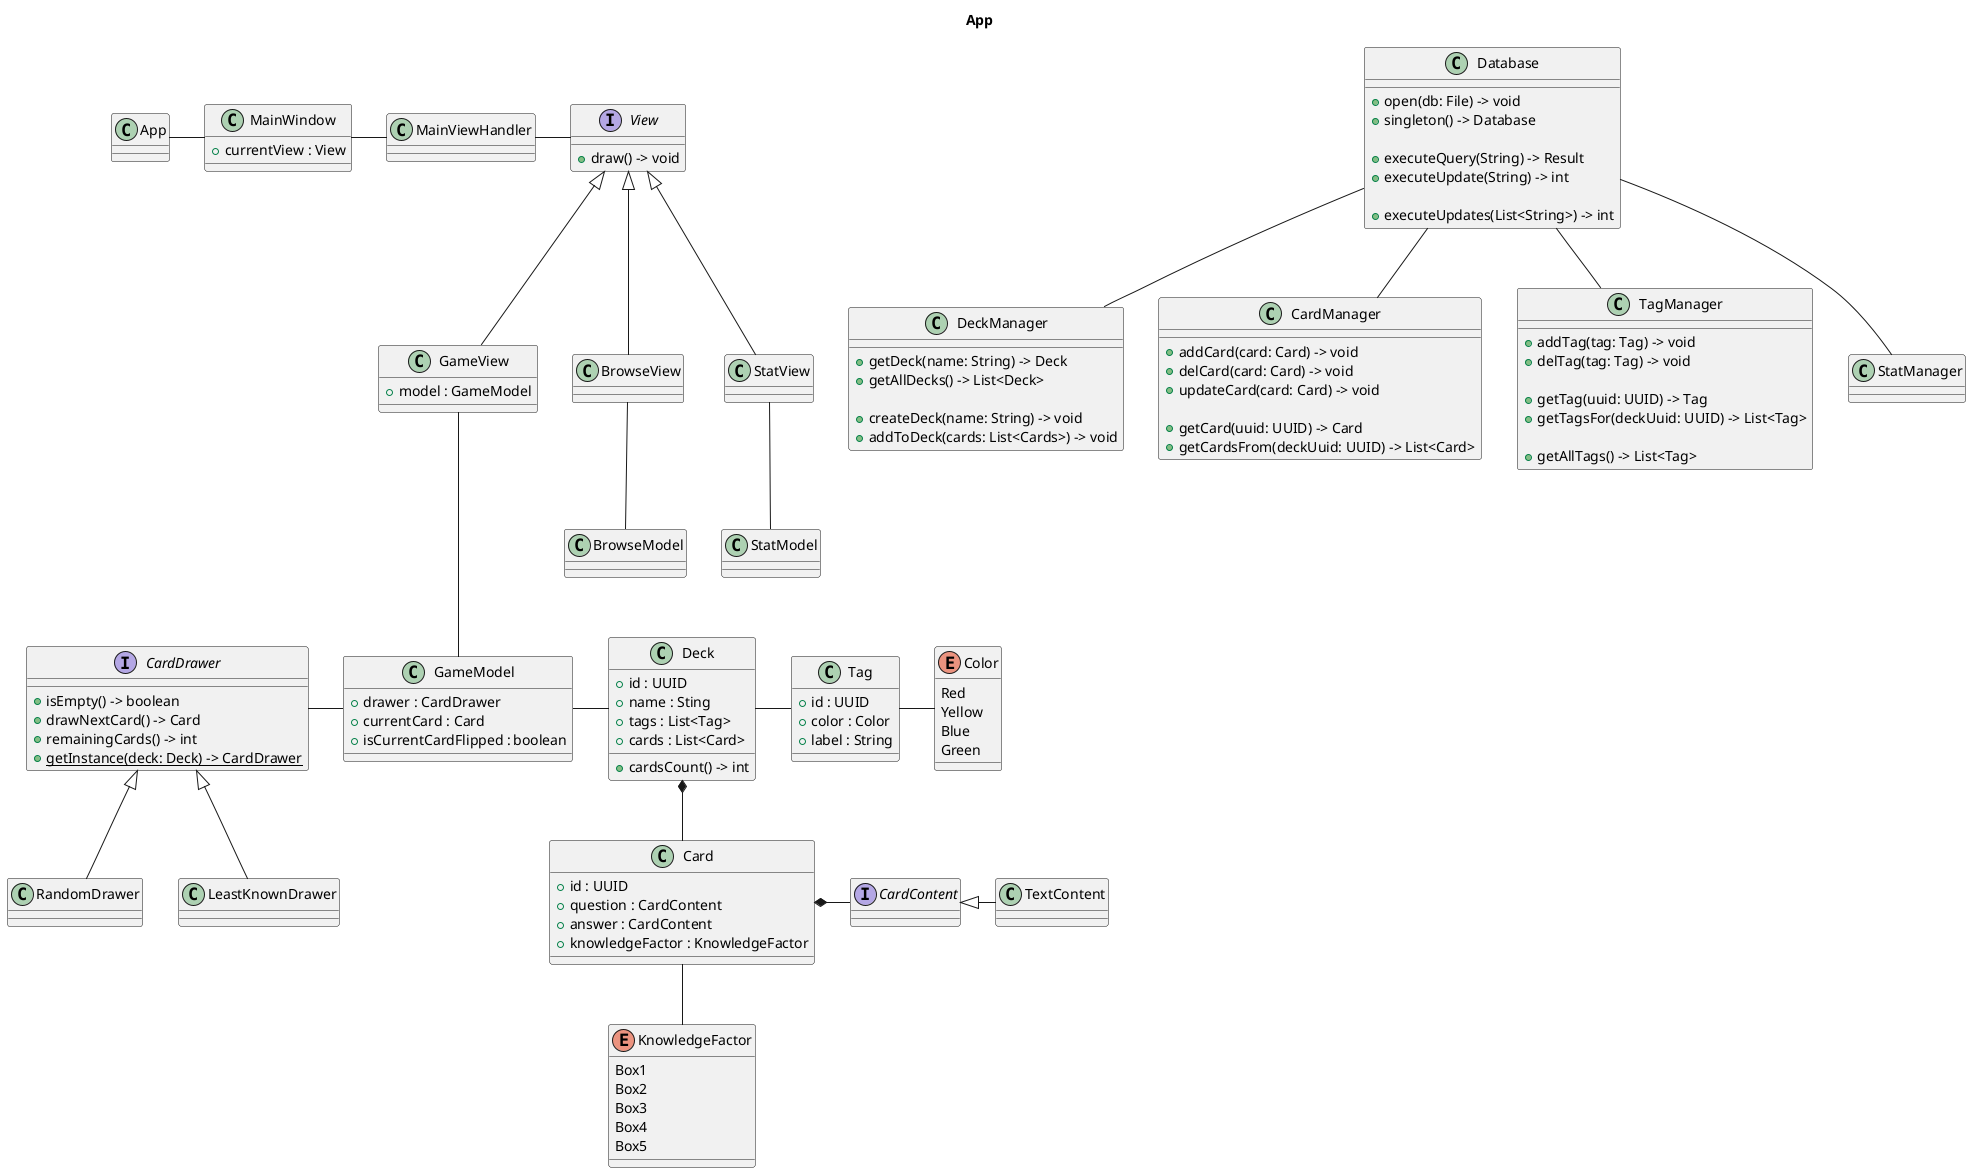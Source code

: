 @startuml

title "App"

class App {

}

interface CardDrawer {
    + isEmpty() -> boolean
    + drawNextCard() -> Card
    + remainingCards() -> int
    + {static} getInstance(deck: Deck) -> CardDrawer
}

class RandomDrawer {
}

class LeastKnownDrawer {
}

class Database {
    + open(db: File) -> void
    + singleton() -> Database

    + executeQuery(String) -> Result
    + executeUpdate(String) -> int

    + executeUpdates(List<String>) -> int
}

class DeckManager {
    + getDeck(name: String) -> Deck
    + getAllDecks() -> List<Deck>

    + createDeck(name: String) -> void
    + addToDeck(cards: List<Cards>) -> void
}

class CardManager {
    + addCard(card: Card) -> void
    + delCard(card: Card) -> void
    + updateCard(card: Card) -> void

    + getCard(uuid: UUID) -> Card
    + getCardsFrom(deckUuid: UUID) -> List<Card>
}

class TagManager {
    + addTag(tag: Tag) -> void
    + delTag(tag: Tag) -> void

    + getTag(uuid: UUID) -> Tag
    + getTagsFor(deckUuid: UUID) -> List<Tag>

    + getAllTags() -> List<Tag>
}

class StatManager {

}

class Deck {
    + id : UUID
    + name : Sting
    + tags : List<Tag>
    + cards : List<Card>

    + cardsCount() -> int
}

class Card {
    + id : UUID
    + question : CardContent
    + answer : CardContent
    + knowledgeFactor : KnowledgeFactor
}

enum KnowledgeFactor {
    Box1
    Box2
    Box3
    Box4
    Box5
}

interface CardContent {
}

class TextContent {
}

class MainWindow {
    + currentView : View
}

class MainViewHandler {

}

interface View {
    + draw() -> void
}

class GameView {
    + model : GameModel
}

class BrowseView {
}

class StatView {
}

class GameModel {
    + drawer : CardDrawer
    + currentCard : Card
    + isCurrentCardFlipped : boolean
}

class BrowseModel {
}

class StatModel {
}

enum Color {
    Red
    Yellow
    Blue
    Green
}

class Tag {
    + id : UUID
    + color : Color
    + label : String
}

CardDrawer <|-- RandomDrawer
CardDrawer <|-- LeastKnownDrawer

Deck *-- Card
Card *- CardContent
CardContent <|- TextContent
Card -- KnowledgeFactor

App - MainWindow
MainWindow - MainViewHandler
MainViewHandler - View

View <|-- StatView
View <|-- GameView
View <|-- BrowseView

Database -- DeckManager
Database -- CardManager
Database -- TagManager
Database -- StatManager

Tag - Color
Deck - Tag

GameView --- GameModel
CardDrawer - GameModel
GameModel - Deck

BrowseView -- BrowseModel

StatView -- StatModel

@enduml


